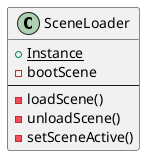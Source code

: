 @startuml SceneLoader
class SceneLoader {
    {static} +Instance
    -bootScene
    --
    -loadScene()
    -unloadScene()
    -setSceneActive()
}
@enduml